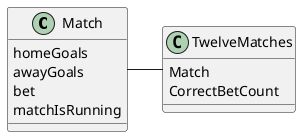 ﻿@startuml
'https://plantuml.com/class-diagram

class Match {
homeGoals
awayGoals
bet
matchIsRunning
}

class TwelveMatches {
Match
CorrectBetCount
}

Match - TwelveMatches


@enduml